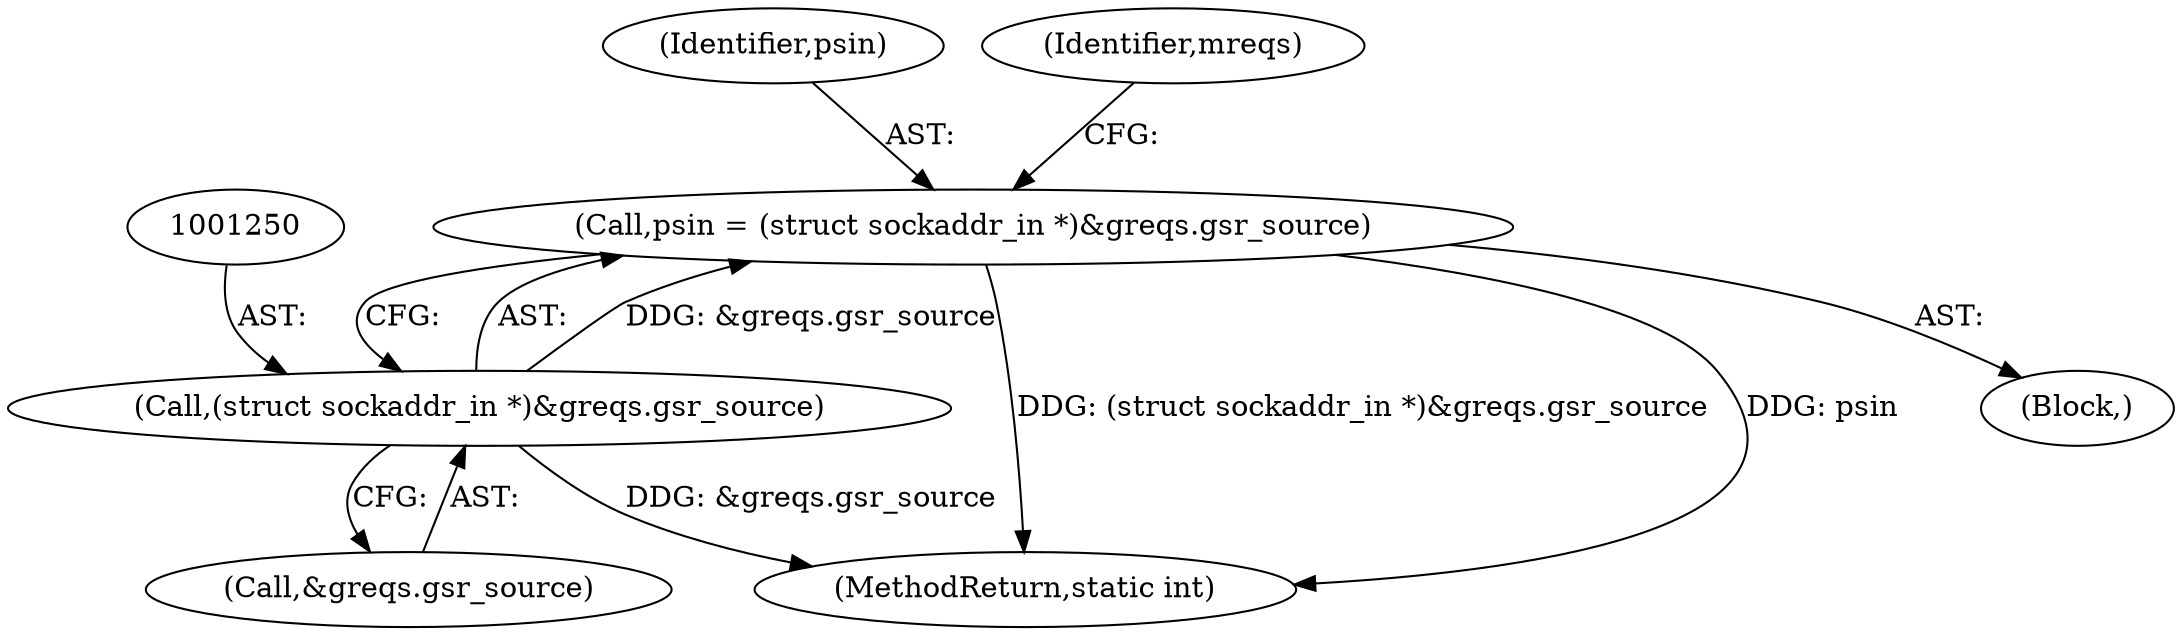 digraph "0_linux_f6d8bd051c391c1c0458a30b2a7abcd939329259_26@pointer" {
"1001247" [label="(Call,psin = (struct sockaddr_in *)&greqs.gsr_source)"];
"1001249" [label="(Call,(struct sockaddr_in *)&greqs.gsr_source)"];
"1001247" [label="(Call,psin = (struct sockaddr_in *)&greqs.gsr_source)"];
"1001248" [label="(Identifier,psin)"];
"1001251" [label="(Call,&greqs.gsr_source)"];
"1001720" [label="(MethodReturn,static int)"];
"1001257" [label="(Identifier,mreqs)"];
"1001183" [label="(Block,)"];
"1001249" [label="(Call,(struct sockaddr_in *)&greqs.gsr_source)"];
"1001247" -> "1001183"  [label="AST: "];
"1001247" -> "1001249"  [label="CFG: "];
"1001248" -> "1001247"  [label="AST: "];
"1001249" -> "1001247"  [label="AST: "];
"1001257" -> "1001247"  [label="CFG: "];
"1001247" -> "1001720"  [label="DDG: (struct sockaddr_in *)&greqs.gsr_source"];
"1001247" -> "1001720"  [label="DDG: psin"];
"1001249" -> "1001247"  [label="DDG: &greqs.gsr_source"];
"1001249" -> "1001251"  [label="CFG: "];
"1001250" -> "1001249"  [label="AST: "];
"1001251" -> "1001249"  [label="AST: "];
"1001249" -> "1001720"  [label="DDG: &greqs.gsr_source"];
}
